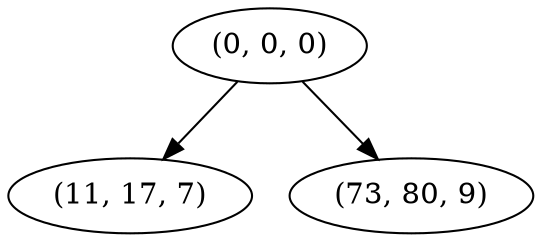 digraph tree {
    "(0, 0, 0)";
    "(11, 17, 7)";
    "(73, 80, 9)";
    "(0, 0, 0)" -> "(11, 17, 7)";
    "(0, 0, 0)" -> "(73, 80, 9)";
}
